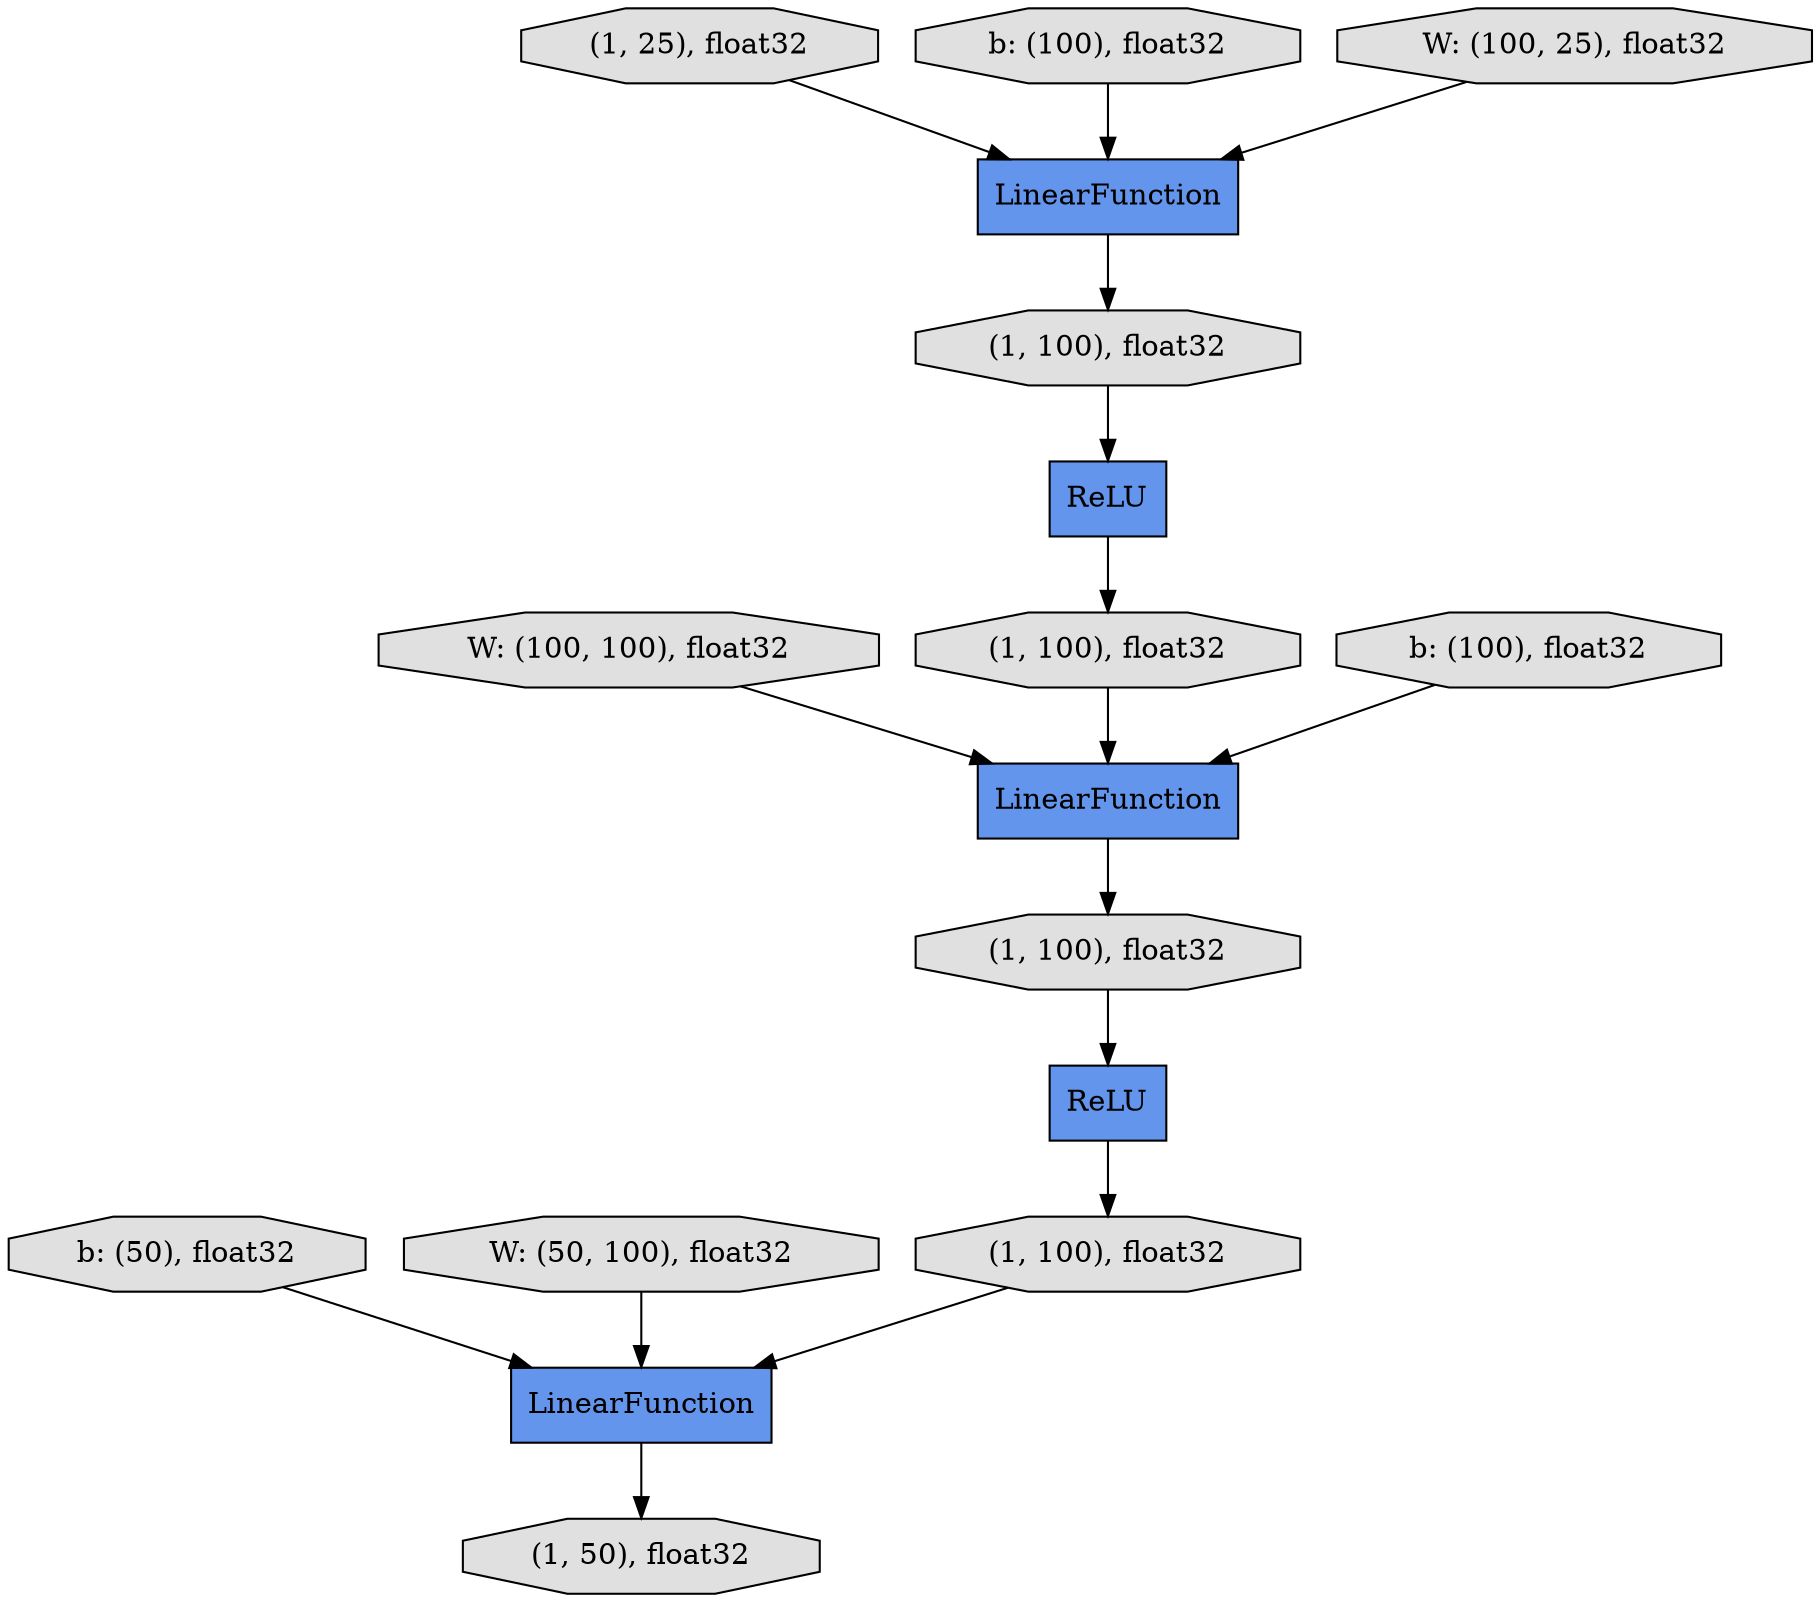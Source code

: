 digraph graphname{rankdir=TB;47382717970960 [shape="record",style="filled",fillcolor="#6495ED",label="LinearFunction"];47382717971984 [shape="record",style="filled",fillcolor="#6495ED",label="ReLU"];47382717972048 [shape="octagon",style="filled",fillcolor="#E0E0E0",label="(1, 25), float32"];47382717969872 [shape="octagon",style="filled",fillcolor="#E0E0E0",label="b: (100), float32"];47382717971472 [shape="octagon",style="filled",fillcolor="#E0E0E0",label="b: (50), float32"];47382717971088 [shape="octagon",style="filled",fillcolor="#E0E0E0",label="W: (50, 100), float32"];47382717722768 [shape="record",style="filled",fillcolor="#6495ED",label="LinearFunction"];47382717972176 [shape="octagon",style="filled",fillcolor="#E0E0E0",label="(1, 100), float32"];47382717970384 [shape="octagon",style="filled",fillcolor="#E0E0E0",label="W: (100, 100), float32"];47382717972432 [shape="octagon",style="filled",fillcolor="#E0E0E0",label="(1, 100), float32"];47382718259472 [shape="octagon",style="filled",fillcolor="#E0E0E0",label="(1, 100), float32"];47382717972304 [shape="octagon",style="filled",fillcolor="#E0E0E0",label="(1, 100), float32"];47382717972112 [shape="record",style="filled",fillcolor="#6495ED",label="ReLU"];47382717971856 [shape="record",style="filled",fillcolor="#6495ED",label="LinearFunction"];47382098939536 [shape="octagon",style="filled",fillcolor="#E0E0E0",label="W: (100, 25), float32"];47382718259664 [shape="octagon",style="filled",fillcolor="#E0E0E0",label="(1, 50), float32"];47382717970768 [shape="octagon",style="filled",fillcolor="#E0E0E0",label="b: (100), float32"];47382717971984 -> 47382717972304;47382717971088 -> 47382717970960;47382717972048 -> 47382717971856;47382717972304 -> 47382717722768;47382717972432 -> 47382717972112;47382718259472 -> 47382717970960;47382098939536 -> 47382717971856;47382717970768 -> 47382717722768;47382717722768 -> 47382717972432;47382717972112 -> 47382718259472;47382717970384 -> 47382717722768;47382717970960 -> 47382718259664;47382717969872 -> 47382717971856;47382717971472 -> 47382717970960;47382717971856 -> 47382717972176;47382717972176 -> 47382717971984;}